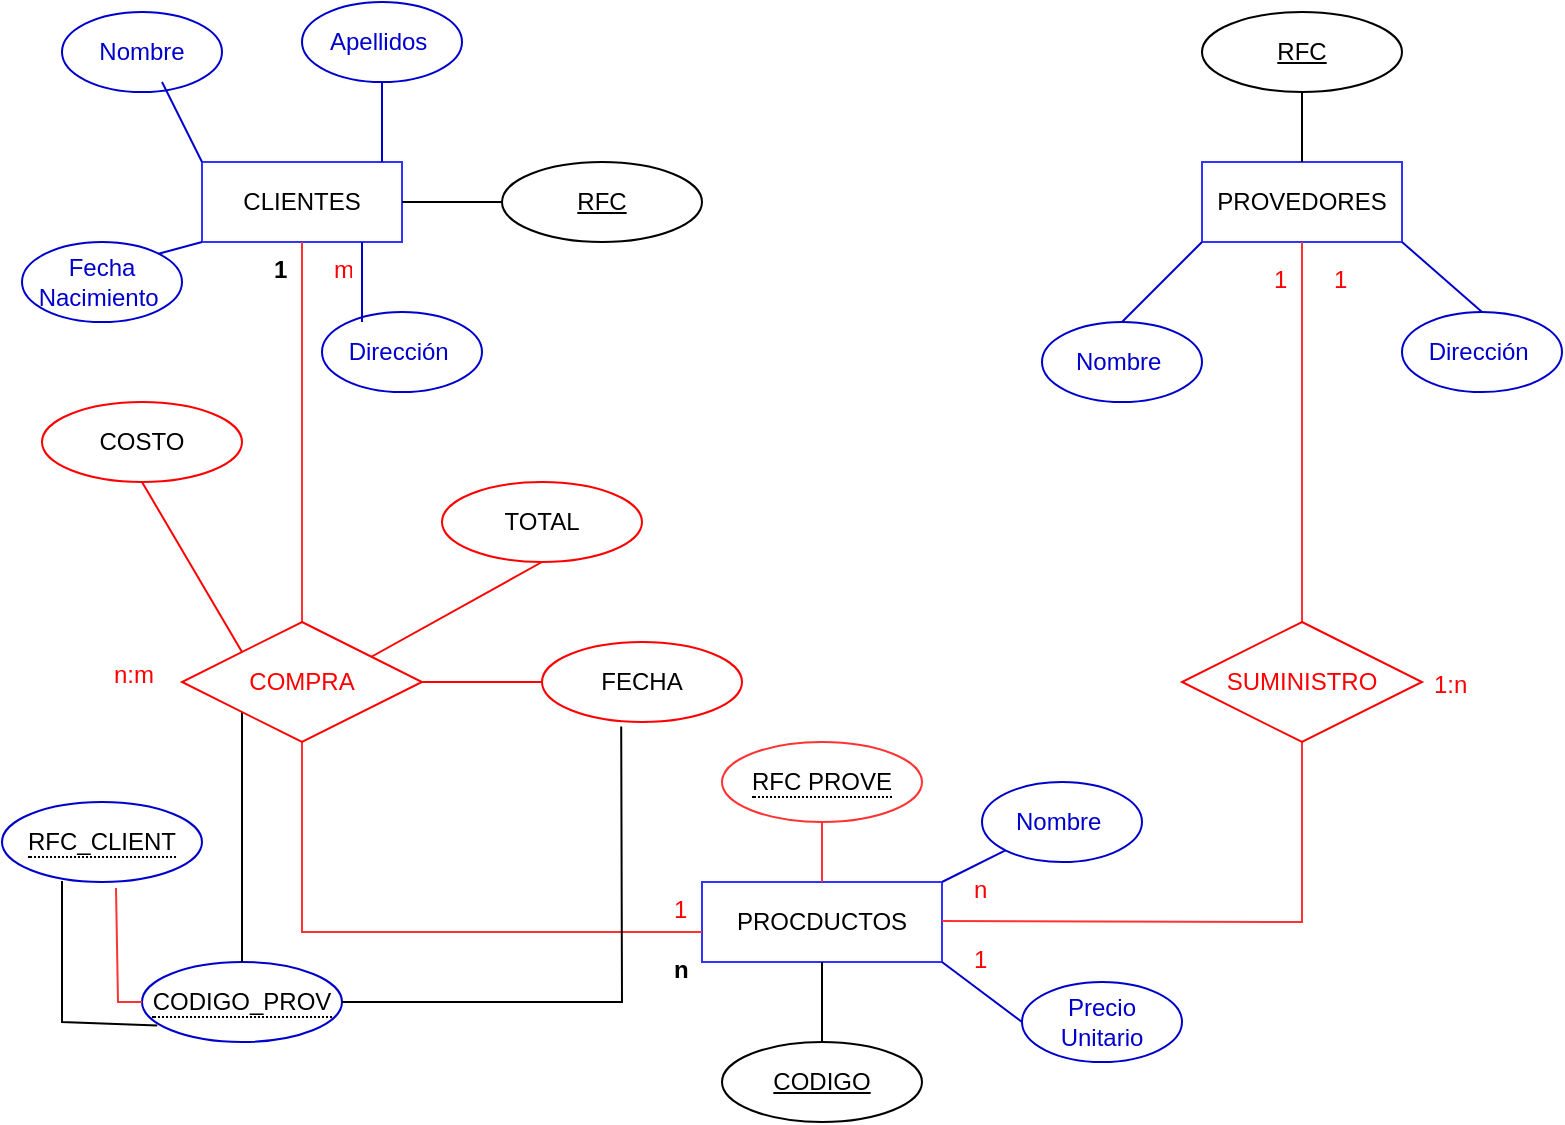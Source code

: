 <mxfile version="20.3.3" type="github">
  <diagram id="ufT5TwqHjkG4234jgSOY" name="Página-1">
    <mxGraphModel dx="1038" dy="571" grid="1" gridSize="10" guides="1" tooltips="1" connect="1" arrows="1" fold="1" page="1" pageScale="1" pageWidth="827" pageHeight="1169" math="0" shadow="0">
      <root>
        <mxCell id="0" />
        <mxCell id="1" parent="0" />
        <mxCell id="Q5R_vuOc0lVWbWRgPF7M-1" value="&lt;font style=&quot;vertical-align: inherit;&quot;&gt;&lt;font style=&quot;vertical-align: inherit;&quot;&gt;&lt;font style=&quot;vertical-align: inherit;&quot;&gt;&lt;font style=&quot;vertical-align: inherit;&quot;&gt;PROCDUCTOS&lt;/font&gt;&lt;/font&gt;&lt;/font&gt;&lt;/font&gt;" style="whiteSpace=wrap;html=1;align=center;strokeColor=#3333FF;" parent="1" vertex="1">
          <mxGeometry x="360" y="560" width="120" height="40" as="geometry" />
        </mxCell>
        <mxCell id="Q5R_vuOc0lVWbWRgPF7M-2" value="&lt;font style=&quot;vertical-align: inherit;&quot;&gt;&lt;font style=&quot;vertical-align: inherit;&quot;&gt;CLIENTES&lt;/font&gt;&lt;/font&gt;" style="whiteSpace=wrap;html=1;align=center;strokeColor=#3333FF;" parent="1" vertex="1">
          <mxGeometry x="110" y="200" width="100" height="40" as="geometry" />
        </mxCell>
        <mxCell id="Q5R_vuOc0lVWbWRgPF7M-3" value="&lt;font style=&quot;vertical-align: inherit;&quot;&gt;&lt;font style=&quot;vertical-align: inherit;&quot;&gt;PROVEDORES&lt;/font&gt;&lt;/font&gt;" style="whiteSpace=wrap;html=1;align=center;strokeColor=#3333FF;" parent="1" vertex="1">
          <mxGeometry x="610" y="200" width="100" height="40" as="geometry" />
        </mxCell>
        <mxCell id="Q5R_vuOc0lVWbWRgPF7M-6" value="&lt;font style=&quot;vertical-align: inherit;&quot;&gt;&lt;font style=&quot;vertical-align: inherit;&quot;&gt;RFC&lt;/font&gt;&lt;/font&gt;" style="ellipse;whiteSpace=wrap;html=1;align=center;fontStyle=4;" parent="1" vertex="1">
          <mxGeometry x="260" y="200" width="100" height="40" as="geometry" />
        </mxCell>
        <mxCell id="Q5R_vuOc0lVWbWRgPF7M-7" value="&lt;font style=&quot;vertical-align: inherit;&quot;&gt;&lt;font style=&quot;vertical-align: inherit;&quot;&gt;RFC&lt;/font&gt;&lt;/font&gt;" style="ellipse;whiteSpace=wrap;html=1;align=center;fontStyle=4;" parent="1" vertex="1">
          <mxGeometry x="610" y="125" width="100" height="40" as="geometry" />
        </mxCell>
        <mxCell id="Q5R_vuOc0lVWbWRgPF7M-8" value="&lt;font style=&quot;vertical-align: inherit;&quot;&gt;&lt;font style=&quot;vertical-align: inherit;&quot;&gt;CODIGO&lt;/font&gt;&lt;/font&gt;" style="ellipse;whiteSpace=wrap;html=1;align=center;fontStyle=4;" parent="1" vertex="1">
          <mxGeometry x="370" y="640" width="100" height="40" as="geometry" />
        </mxCell>
        <mxCell id="Q5R_vuOc0lVWbWRgPF7M-11" value="" style="line;strokeWidth=1;rotatable=0;dashed=0;labelPosition=right;align=left;verticalAlign=middle;spacingTop=0;spacingLeft=6;points=[];portConstraint=eastwest;" parent="1" vertex="1">
          <mxGeometry x="210" y="165" width="50" height="110" as="geometry" />
        </mxCell>
        <mxCell id="Q5R_vuOc0lVWbWRgPF7M-14" value="m" style="text;strokeColor=none;fillColor=none;spacingLeft=4;spacingRight=4;overflow=hidden;rotatable=0;points=[[0,0.5],[1,0.5]];portConstraint=eastwest;fontSize=12;fontColor=#FF0000;" parent="1" vertex="1">
          <mxGeometry x="170" y="240" width="20" height="30" as="geometry" />
        </mxCell>
        <mxCell id="Q5R_vuOc0lVWbWRgPF7M-15" value="1" style="text;strokeColor=none;fillColor=none;spacingLeft=4;spacingRight=4;overflow=hidden;rotatable=0;points=[[0,0.5],[1,0.5]];portConstraint=eastwest;fontSize=12;fontStyle=1" parent="1" vertex="1">
          <mxGeometry x="140" y="240" width="10" height="30" as="geometry" />
        </mxCell>
        <mxCell id="Q5R_vuOc0lVWbWRgPF7M-16" value="&lt;span style=&quot;border-bottom: 1px dotted&quot;&gt;&lt;font style=&quot;vertical-align: inherit;&quot;&gt;&lt;font style=&quot;vertical-align: inherit;&quot;&gt;RFC_CLIENT&lt;/font&gt;&lt;/font&gt;&lt;/span&gt;" style="ellipse;whiteSpace=wrap;html=1;align=center;strokeColor=#0000CC;" parent="1" vertex="1">
          <mxGeometry x="10" y="520" width="100" height="40" as="geometry" />
        </mxCell>
        <mxCell id="Q5R_vuOc0lVWbWRgPF7M-17" value="&lt;span style=&quot;border-bottom: 1px dotted&quot;&gt;&lt;font style=&quot;vertical-align: inherit;&quot;&gt;&lt;font style=&quot;vertical-align: inherit;&quot;&gt;CODIGO_PROV&lt;/font&gt;&lt;/font&gt;&lt;/span&gt;" style="ellipse;whiteSpace=wrap;html=1;align=center;strokeColor=#0000CC;" parent="1" vertex="1">
          <mxGeometry x="80" y="600" width="100" height="40" as="geometry" />
        </mxCell>
        <mxCell id="Q5R_vuOc0lVWbWRgPF7M-18" value="&lt;span style=&quot;border-bottom: 1px dotted&quot;&gt;&lt;font style=&quot;vertical-align: inherit;&quot;&gt;&lt;font style=&quot;vertical-align: inherit;&quot;&gt;RFC PROVE&lt;/font&gt;&lt;/font&gt;&lt;/span&gt;" style="ellipse;whiteSpace=wrap;html=1;align=center;strokeColor=#FF3333;" parent="1" vertex="1">
          <mxGeometry x="370" y="490" width="100" height="40" as="geometry" />
        </mxCell>
        <mxCell id="Q5R_vuOc0lVWbWRgPF7M-19" value="&lt;font style=&quot;vertical-align: inherit;&quot;&gt;&lt;font style=&quot;vertical-align: inherit;&quot;&gt;FECHA&lt;/font&gt;&lt;/font&gt;" style="ellipse;whiteSpace=wrap;html=1;align=center;strokeColor=#FF0000;" parent="1" vertex="1">
          <mxGeometry x="280" y="440" width="100" height="40" as="geometry" />
        </mxCell>
        <mxCell id="Q5R_vuOc0lVWbWRgPF7M-20" value="&lt;font style=&quot;vertical-align: inherit;&quot;&gt;&lt;font style=&quot;vertical-align: inherit;&quot;&gt;TOTAL&lt;/font&gt;&lt;/font&gt;" style="ellipse;whiteSpace=wrap;html=1;align=center;fillColor=#FFFFFF;strokeColor=#FF0000;" parent="1" vertex="1">
          <mxGeometry x="230" y="360" width="100" height="40" as="geometry" />
        </mxCell>
        <mxCell id="Q5R_vuOc0lVWbWRgPF7M-21" value="&lt;font style=&quot;vertical-align: inherit;&quot;&gt;&lt;font style=&quot;vertical-align: inherit;&quot;&gt;COSTO&lt;/font&gt;&lt;/font&gt;" style="ellipse;whiteSpace=wrap;html=1;align=center;strokeColor=#FF0000;" parent="1" vertex="1">
          <mxGeometry x="30" y="320" width="100" height="40" as="geometry" />
        </mxCell>
        <mxCell id="Q5R_vuOc0lVWbWRgPF7M-29" value="" style="endArrow=none;html=1;rounded=0;entryX=0.5;entryY=1;entryDx=0;entryDy=0;exitX=0.5;exitY=0;exitDx=0;exitDy=0;" parent="1" source="Q5R_vuOc0lVWbWRgPF7M-3" target="Q5R_vuOc0lVWbWRgPF7M-7" edge="1">
          <mxGeometry relative="1" as="geometry">
            <mxPoint x="580" y="180" as="sourcePoint" />
            <mxPoint x="740" y="180" as="targetPoint" />
          </mxGeometry>
        </mxCell>
        <mxCell id="Q5R_vuOc0lVWbWRgPF7M-30" value="" style="endArrow=none;html=1;rounded=0;entryX=0.5;entryY=1;entryDx=0;entryDy=0;strokeColor=#FF3333;" parent="1" target="Q5R_vuOc0lVWbWRgPF7M-2" edge="1">
          <mxGeometry relative="1" as="geometry">
            <mxPoint x="160" y="430" as="sourcePoint" />
            <mxPoint x="200" y="360" as="targetPoint" />
          </mxGeometry>
        </mxCell>
        <mxCell id="Q5R_vuOc0lVWbWRgPF7M-32" value="" style="endArrow=none;html=1;rounded=0;entryX=0.5;entryY=1;entryDx=0;entryDy=0;exitX=0.5;exitY=0;exitDx=0;exitDy=0;strokeColor=#FF3333;" parent="1" target="Q5R_vuOc0lVWbWRgPF7M-3" edge="1">
          <mxGeometry relative="1" as="geometry">
            <mxPoint x="660" y="430" as="sourcePoint" />
            <mxPoint x="740" y="339" as="targetPoint" />
          </mxGeometry>
        </mxCell>
        <mxCell id="Q5R_vuOc0lVWbWRgPF7M-33" value="" style="endArrow=none;html=1;rounded=0;entryX=0.5;entryY=1;entryDx=0;entryDy=0;strokeColor=#FF3333;" parent="1" edge="1">
          <mxGeometry relative="1" as="geometry">
            <mxPoint x="480" y="579.5" as="sourcePoint" />
            <mxPoint x="660" y="490" as="targetPoint" />
            <Array as="points">
              <mxPoint x="660" y="580" />
            </Array>
          </mxGeometry>
        </mxCell>
        <mxCell id="Q5R_vuOc0lVWbWRgPF7M-34" value="" style="endArrow=none;html=1;rounded=0;exitX=0.5;exitY=0;exitDx=0;exitDy=0;entryX=0.5;entryY=1;entryDx=0;entryDy=0;strokeColor=#FF3333;" parent="1" source="Q5R_vuOc0lVWbWRgPF7M-1" target="Q5R_vuOc0lVWbWRgPF7M-18" edge="1">
          <mxGeometry relative="1" as="geometry">
            <mxPoint x="340" y="540" as="sourcePoint" />
            <mxPoint x="500" y="540" as="targetPoint" />
          </mxGeometry>
        </mxCell>
        <mxCell id="Q5R_vuOc0lVWbWRgPF7M-36" value="" style="endArrow=none;html=1;rounded=0;exitX=0.5;exitY=1;exitDx=0;exitDy=0;strokeColor=#FF3333;" parent="1" edge="1">
          <mxGeometry relative="1" as="geometry">
            <mxPoint x="160" y="490" as="sourcePoint" />
            <mxPoint x="360" y="585" as="targetPoint" />
            <Array as="points">
              <mxPoint x="160" y="585" />
            </Array>
          </mxGeometry>
        </mxCell>
        <mxCell id="Q5R_vuOc0lVWbWRgPF7M-37" value="" style="endArrow=none;html=1;rounded=0;strokeColor=#000000;" parent="1" edge="1">
          <mxGeometry relative="1" as="geometry">
            <mxPoint x="420" y="600" as="sourcePoint" />
            <mxPoint x="420" y="640" as="targetPoint" />
          </mxGeometry>
        </mxCell>
        <mxCell id="Q5R_vuOc0lVWbWRgPF7M-43" value="" style="endArrow=none;html=1;rounded=0;strokeColor=#FF0000;exitX=1;exitY=0;exitDx=0;exitDy=0;entryX=0.5;entryY=1;entryDx=0;entryDy=0;" parent="1" edge="1" target="Q5R_vuOc0lVWbWRgPF7M-20">
          <mxGeometry relative="1" as="geometry">
            <mxPoint x="190" y="450" as="sourcePoint" />
            <mxPoint x="230" y="420" as="targetPoint" />
          </mxGeometry>
        </mxCell>
        <mxCell id="Q5R_vuOc0lVWbWRgPF7M-44" value="" style="endArrow=none;html=1;rounded=0;strokeColor=#FF0000;exitX=1;exitY=0.5;exitDx=0;exitDy=0;entryX=0;entryY=0.5;entryDx=0;entryDy=0;" parent="1" source="HmzNbh0_CCqaTmFt7Dq8-1" target="Q5R_vuOc0lVWbWRgPF7M-19" edge="1">
          <mxGeometry relative="1" as="geometry">
            <mxPoint x="230" y="460" as="sourcePoint" />
            <mxPoint x="280" y="410" as="targetPoint" />
          </mxGeometry>
        </mxCell>
        <mxCell id="Q5R_vuOc0lVWbWRgPF7M-45" value="" style="endArrow=none;html=1;rounded=0;strokeColor=#FF0000;entryX=0;entryY=0;entryDx=0;entryDy=0;exitX=0.5;exitY=1;exitDx=0;exitDy=0;" parent="1" source="Q5R_vuOc0lVWbWRgPF7M-21" target="HmzNbh0_CCqaTmFt7Dq8-1" edge="1">
          <mxGeometry relative="1" as="geometry">
            <mxPoint x="-40" y="400" as="sourcePoint" />
            <mxPoint x="125" y="430" as="targetPoint" />
          </mxGeometry>
        </mxCell>
        <mxCell id="Q5R_vuOc0lVWbWRgPF7M-50" value="" style="endArrow=none;html=1;rounded=0;strokeColor=#000000;exitX=0;exitY=1;exitDx=0;exitDy=0;" parent="1" edge="1" source="HmzNbh0_CCqaTmFt7Dq8-1">
          <mxGeometry relative="1" as="geometry">
            <mxPoint x="130" y="490" as="sourcePoint" />
            <mxPoint x="130" y="600" as="targetPoint" />
          </mxGeometry>
        </mxCell>
        <mxCell id="Q5R_vuOc0lVWbWRgPF7M-51" value="" style="endArrow=none;html=1;rounded=0;strokeColor=#FF3333;exitX=0.57;exitY=1.075;exitDx=0;exitDy=0;exitPerimeter=0;entryX=0;entryY=0.5;entryDx=0;entryDy=0;" parent="1" source="Q5R_vuOc0lVWbWRgPF7M-16" target="Q5R_vuOc0lVWbWRgPF7M-17" edge="1">
          <mxGeometry relative="1" as="geometry">
            <mxPoint x="10" y="610" as="sourcePoint" />
            <mxPoint x="170" y="610" as="targetPoint" />
            <Array as="points">
              <mxPoint x="68" y="620" />
            </Array>
          </mxGeometry>
        </mxCell>
        <mxCell id="Q5R_vuOc0lVWbWRgPF7M-52" value="" style="endArrow=none;html=1;rounded=0;strokeColor=#000000;entryX=0.076;entryY=0.795;entryDx=0;entryDy=0;entryPerimeter=0;" parent="1" target="Q5R_vuOc0lVWbWRgPF7M-17" edge="1">
          <mxGeometry relative="1" as="geometry">
            <mxPoint x="40" y="559.5" as="sourcePoint" />
            <mxPoint x="180" y="559" as="targetPoint" />
            <Array as="points">
              <mxPoint x="40" y="630" />
            </Array>
          </mxGeometry>
        </mxCell>
        <mxCell id="W90F5MtByijkGY6fUQy1-3" value="1" style="text;strokeColor=none;fillColor=none;spacingLeft=4;spacingRight=4;overflow=hidden;rotatable=0;points=[[0,0.5],[1,0.5]];portConstraint=eastwest;fontSize=12;fontColor=#FF0000;" parent="1" vertex="1">
          <mxGeometry x="340" y="560" width="20" height="30" as="geometry" />
        </mxCell>
        <mxCell id="W90F5MtByijkGY6fUQy1-4" value="n" style="text;strokeColor=none;fillColor=none;spacingLeft=4;spacingRight=4;overflow=hidden;rotatable=0;points=[[0,0.5],[1,0.5]];portConstraint=eastwest;fontSize=12;fontStyle=1" parent="1" vertex="1">
          <mxGeometry x="340" y="590" width="20" height="30" as="geometry" />
        </mxCell>
        <mxCell id="W90F5MtByijkGY6fUQy1-5" value="n:m" style="text;strokeColor=none;fillColor=none;spacingLeft=4;spacingRight=4;overflow=hidden;rotatable=0;points=[[0,0.5],[1,0.5]];portConstraint=eastwest;fontSize=12;fontColor=#FF0000;" parent="1" vertex="1">
          <mxGeometry x="60" y="442.5" width="40" height="30" as="geometry" />
        </mxCell>
        <mxCell id="W90F5MtByijkGY6fUQy1-7" value="" style="endArrow=none;html=1;rounded=0;strokeColor=#000000;fontColor=#FF0000;entryX=0.396;entryY=1.055;entryDx=0;entryDy=0;entryPerimeter=0;" parent="1" target="Q5R_vuOc0lVWbWRgPF7M-19" edge="1">
          <mxGeometry relative="1" as="geometry">
            <mxPoint x="180" y="620" as="sourcePoint" />
            <mxPoint x="340" y="620" as="targetPoint" />
            <Array as="points">
              <mxPoint x="320" y="620" />
            </Array>
          </mxGeometry>
        </mxCell>
        <mxCell id="W90F5MtByijkGY6fUQy1-8" value="1" style="text;strokeColor=none;fillColor=none;spacingLeft=4;spacingRight=4;overflow=hidden;rotatable=0;points=[[0,0.5],[1,0.5]];portConstraint=eastwest;fontSize=12;fontColor=#FF0000;" parent="1" vertex="1">
          <mxGeometry x="640" y="245" width="20" height="30" as="geometry" />
        </mxCell>
        <mxCell id="W90F5MtByijkGY6fUQy1-9" value="1" style="text;strokeColor=none;fillColor=none;spacingLeft=4;spacingRight=4;overflow=hidden;rotatable=0;points=[[0,0.5],[1,0.5]];portConstraint=eastwest;fontSize=12;fontColor=#FF0000;" parent="1" vertex="1">
          <mxGeometry x="670" y="245" width="20" height="30" as="geometry" />
        </mxCell>
        <mxCell id="W90F5MtByijkGY6fUQy1-10" value="1" style="text;strokeColor=none;fillColor=none;spacingLeft=4;spacingRight=4;overflow=hidden;rotatable=0;points=[[0,0.5],[1,0.5]];portConstraint=eastwest;fontSize=12;fontColor=#FF0000;" parent="1" vertex="1">
          <mxGeometry x="490" y="585" width="20" height="30" as="geometry" />
        </mxCell>
        <mxCell id="W90F5MtByijkGY6fUQy1-12" value="n" style="text;strokeColor=none;fillColor=none;spacingLeft=4;spacingRight=4;overflow=hidden;rotatable=0;points=[[0,0.5],[1,0.5]];portConstraint=eastwest;fontSize=12;fontColor=#FF0000;" parent="1" vertex="1">
          <mxGeometry x="490" y="550" width="20" height="30" as="geometry" />
        </mxCell>
        <mxCell id="W90F5MtByijkGY6fUQy1-13" value="1:n" style="text;strokeColor=none;fillColor=none;spacingLeft=4;spacingRight=4;overflow=hidden;rotatable=0;points=[[0,0.5],[1,0.5]];portConstraint=eastwest;fontSize=12;fontColor=#FF0000;" parent="1" vertex="1">
          <mxGeometry x="720" y="447.5" width="30" height="25" as="geometry" />
        </mxCell>
        <mxCell id="W90F5MtByijkGY6fUQy1-14" value="&lt;font color=&quot;#0000cc&quot;&gt;Nombre&lt;/font&gt;" style="ellipse;whiteSpace=wrap;html=1;align=center;strokeColor=#0000CC;fontColor=#FF0000;fillColor=#FFFFFF;" parent="1" vertex="1">
          <mxGeometry x="40" y="125" width="80" height="40" as="geometry" />
        </mxCell>
        <mxCell id="W90F5MtByijkGY6fUQy1-16" value="&lt;font color=&quot;#0000cc&quot;&gt;Apellidos&amp;nbsp;&lt;/font&gt;" style="ellipse;whiteSpace=wrap;html=1;align=center;strokeColor=#0000CC;fontColor=#FF0000;fillColor=#FFFFFF;" parent="1" vertex="1">
          <mxGeometry x="160" y="120" width="80" height="40" as="geometry" />
        </mxCell>
        <mxCell id="W90F5MtByijkGY6fUQy1-17" value="&lt;font color=&quot;#0000cc&quot;&gt;Dirección&amp;nbsp;&lt;/font&gt;" style="ellipse;whiteSpace=wrap;html=1;align=center;strokeColor=#0000CC;fontColor=#FF0000;fillColor=#FFFFFF;" parent="1" vertex="1">
          <mxGeometry x="170" y="275" width="80" height="40" as="geometry" />
        </mxCell>
        <mxCell id="W90F5MtByijkGY6fUQy1-18" value="&lt;font color=&quot;#0000cc&quot;&gt;Fecha Nacimiento&amp;nbsp;&lt;/font&gt;" style="ellipse;whiteSpace=wrap;html=1;align=center;strokeColor=#0000CC;fontColor=#FF0000;fillColor=#FFFFFF;" parent="1" vertex="1">
          <mxGeometry x="20" y="240" width="80" height="40" as="geometry" />
        </mxCell>
        <mxCell id="W90F5MtByijkGY6fUQy1-19" value="" style="endArrow=none;html=1;rounded=0;strokeColor=#0000CC;fontColor=#0000CC;entryX=0.5;entryY=1;entryDx=0;entryDy=0;" parent="1" target="W90F5MtByijkGY6fUQy1-16" edge="1">
          <mxGeometry relative="1" as="geometry">
            <mxPoint x="200" y="200" as="sourcePoint" />
            <mxPoint x="170" y="190" as="targetPoint" />
          </mxGeometry>
        </mxCell>
        <mxCell id="W90F5MtByijkGY6fUQy1-20" value="" style="endArrow=none;html=1;rounded=0;strokeColor=#0000CC;fontColor=#0000CC;exitX=0;exitY=0;exitDx=0;exitDy=0;" parent="1" source="Q5R_vuOc0lVWbWRgPF7M-2" edge="1">
          <mxGeometry relative="1" as="geometry">
            <mxPoint x="210" y="210" as="sourcePoint" />
            <mxPoint x="90" y="160" as="targetPoint" />
          </mxGeometry>
        </mxCell>
        <mxCell id="W90F5MtByijkGY6fUQy1-21" value="" style="endArrow=none;html=1;rounded=0;strokeColor=#0000CC;fontColor=#0000CC;" parent="1" edge="1">
          <mxGeometry relative="1" as="geometry">
            <mxPoint x="190" y="280" as="sourcePoint" />
            <mxPoint x="190" y="240" as="targetPoint" />
          </mxGeometry>
        </mxCell>
        <mxCell id="W90F5MtByijkGY6fUQy1-22" value="" style="endArrow=none;html=1;rounded=0;strokeColor=#0000CC;fontColor=#0000CC;exitX=1;exitY=0;exitDx=0;exitDy=0;" parent="1" source="W90F5MtByijkGY6fUQy1-18" edge="1">
          <mxGeometry relative="1" as="geometry">
            <mxPoint x="230" y="230" as="sourcePoint" />
            <mxPoint x="110" y="240" as="targetPoint" />
          </mxGeometry>
        </mxCell>
        <mxCell id="W90F5MtByijkGY6fUQy1-23" value="&lt;font color=&quot;#0000cc&quot;&gt;Precio Unitario&lt;/font&gt;" style="ellipse;whiteSpace=wrap;html=1;align=center;strokeColor=#0000CC;fontColor=#FF0000;fillColor=#FFFFFF;" parent="1" vertex="1">
          <mxGeometry x="520" y="610" width="80" height="40" as="geometry" />
        </mxCell>
        <mxCell id="W90F5MtByijkGY6fUQy1-25" value="&lt;font color=&quot;#0000cc&quot;&gt;Nombre&amp;nbsp;&lt;/font&gt;" style="ellipse;whiteSpace=wrap;html=1;align=center;strokeColor=#0000CC;fontColor=#FF0000;fillColor=#FFFFFF;" parent="1" vertex="1">
          <mxGeometry x="500" y="510" width="80" height="40" as="geometry" />
        </mxCell>
        <mxCell id="W90F5MtByijkGY6fUQy1-26" value="" style="endArrow=none;html=1;rounded=0;strokeColor=#0000CC;fontColor=#0000CC;entryX=0;entryY=1;entryDx=0;entryDy=0;exitX=1;exitY=0;exitDx=0;exitDy=0;" parent="1" source="Q5R_vuOc0lVWbWRgPF7M-1" target="W90F5MtByijkGY6fUQy1-25" edge="1">
          <mxGeometry relative="1" as="geometry">
            <mxPoint x="450" y="559" as="sourcePoint" />
            <mxPoint x="610" y="559" as="targetPoint" />
          </mxGeometry>
        </mxCell>
        <mxCell id="W90F5MtByijkGY6fUQy1-27" value="" style="endArrow=none;html=1;rounded=0;strokeColor=#0000CC;fontColor=#0000CC;entryX=0;entryY=0.5;entryDx=0;entryDy=0;exitX=1;exitY=1;exitDx=0;exitDy=0;" parent="1" source="Q5R_vuOc0lVWbWRgPF7M-1" target="W90F5MtByijkGY6fUQy1-23" edge="1">
          <mxGeometry relative="1" as="geometry">
            <mxPoint x="490" y="570" as="sourcePoint" />
            <mxPoint x="521.716" y="554.142" as="targetPoint" />
          </mxGeometry>
        </mxCell>
        <mxCell id="W90F5MtByijkGY6fUQy1-28" value="&lt;font color=&quot;#0000cc&quot;&gt;Nombre&amp;nbsp;&lt;/font&gt;" style="ellipse;whiteSpace=wrap;html=1;align=center;strokeColor=#0000CC;fontColor=#FF0000;fillColor=#FFFFFF;" parent="1" vertex="1">
          <mxGeometry x="530" y="280" width="80" height="40" as="geometry" />
        </mxCell>
        <mxCell id="W90F5MtByijkGY6fUQy1-29" value="&lt;font color=&quot;#0000cc&quot;&gt;Dirección&amp;nbsp;&lt;/font&gt;" style="ellipse;whiteSpace=wrap;html=1;align=center;strokeColor=#0000CC;fontColor=#FF0000;fillColor=#FFFFFF;" parent="1" vertex="1">
          <mxGeometry x="710" y="275" width="80" height="40" as="geometry" />
        </mxCell>
        <mxCell id="W90F5MtByijkGY6fUQy1-30" value="" style="endArrow=none;html=1;rounded=0;strokeColor=#0000CC;fontColor=#0000CC;entryX=0.5;entryY=0;entryDx=0;entryDy=0;exitX=1;exitY=1;exitDx=0;exitDy=0;" parent="1" source="Q5R_vuOc0lVWbWRgPF7M-3" target="W90F5MtByijkGY6fUQy1-29" edge="1">
          <mxGeometry relative="1" as="geometry">
            <mxPoint x="680" y="410" as="sourcePoint" />
            <mxPoint x="780" y="330" as="targetPoint" />
          </mxGeometry>
        </mxCell>
        <mxCell id="W90F5MtByijkGY6fUQy1-31" value="" style="endArrow=none;html=1;rounded=0;strokeColor=#0000CC;fontColor=#0000CC;entryX=0;entryY=1;entryDx=0;entryDy=0;exitX=0.5;exitY=0;exitDx=0;exitDy=0;" parent="1" source="W90F5MtByijkGY6fUQy1-28" target="Q5R_vuOc0lVWbWRgPF7M-3" edge="1">
          <mxGeometry relative="1" as="geometry">
            <mxPoint x="720" y="250" as="sourcePoint" />
            <mxPoint x="760" y="285" as="targetPoint" />
          </mxGeometry>
        </mxCell>
        <mxCell id="HmzNbh0_CCqaTmFt7Dq8-1" value="&lt;font color=&quot;#ff0000&quot;&gt;COMPRA&lt;/font&gt;" style="shape=rhombus;perimeter=rhombusPerimeter;whiteSpace=wrap;html=1;align=center;strokeColor=#FF0000;" vertex="1" parent="1">
          <mxGeometry x="100" y="430" width="120" height="60" as="geometry" />
        </mxCell>
        <mxCell id="HmzNbh0_CCqaTmFt7Dq8-2" value="&lt;font color=&quot;#ff0000&quot;&gt;SUMINISTRO&lt;/font&gt;" style="shape=rhombus;perimeter=rhombusPerimeter;whiteSpace=wrap;html=1;align=center;strokeColor=#FF0000;" vertex="1" parent="1">
          <mxGeometry x="600" y="430" width="120" height="60" as="geometry" />
        </mxCell>
      </root>
    </mxGraphModel>
  </diagram>
</mxfile>
